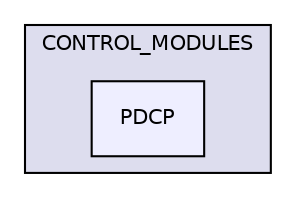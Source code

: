 digraph "ENB_APP/CONTROL_MODULES/PDCP" {
  compound=true
  node [ fontsize="10", fontname="Helvetica"];
  edge [ labelfontsize="10", labelfontname="Helvetica"];
  subgraph clusterdir_a9b50eafa6fe4feab2a5219d801601da {
    graph [ bgcolor="#ddddee", pencolor="black", label="CONTROL_MODULES" fontname="Helvetica", fontsize="10", URL="dir_a9b50eafa6fe4feab2a5219d801601da.html"]
  dir_bf0c3a5d7d896c79eb48712ad24db2fb [shape=box, label="PDCP", style="filled", fillcolor="#eeeeff", pencolor="black", URL="dir_bf0c3a5d7d896c79eb48712ad24db2fb.html"];
  }
}
